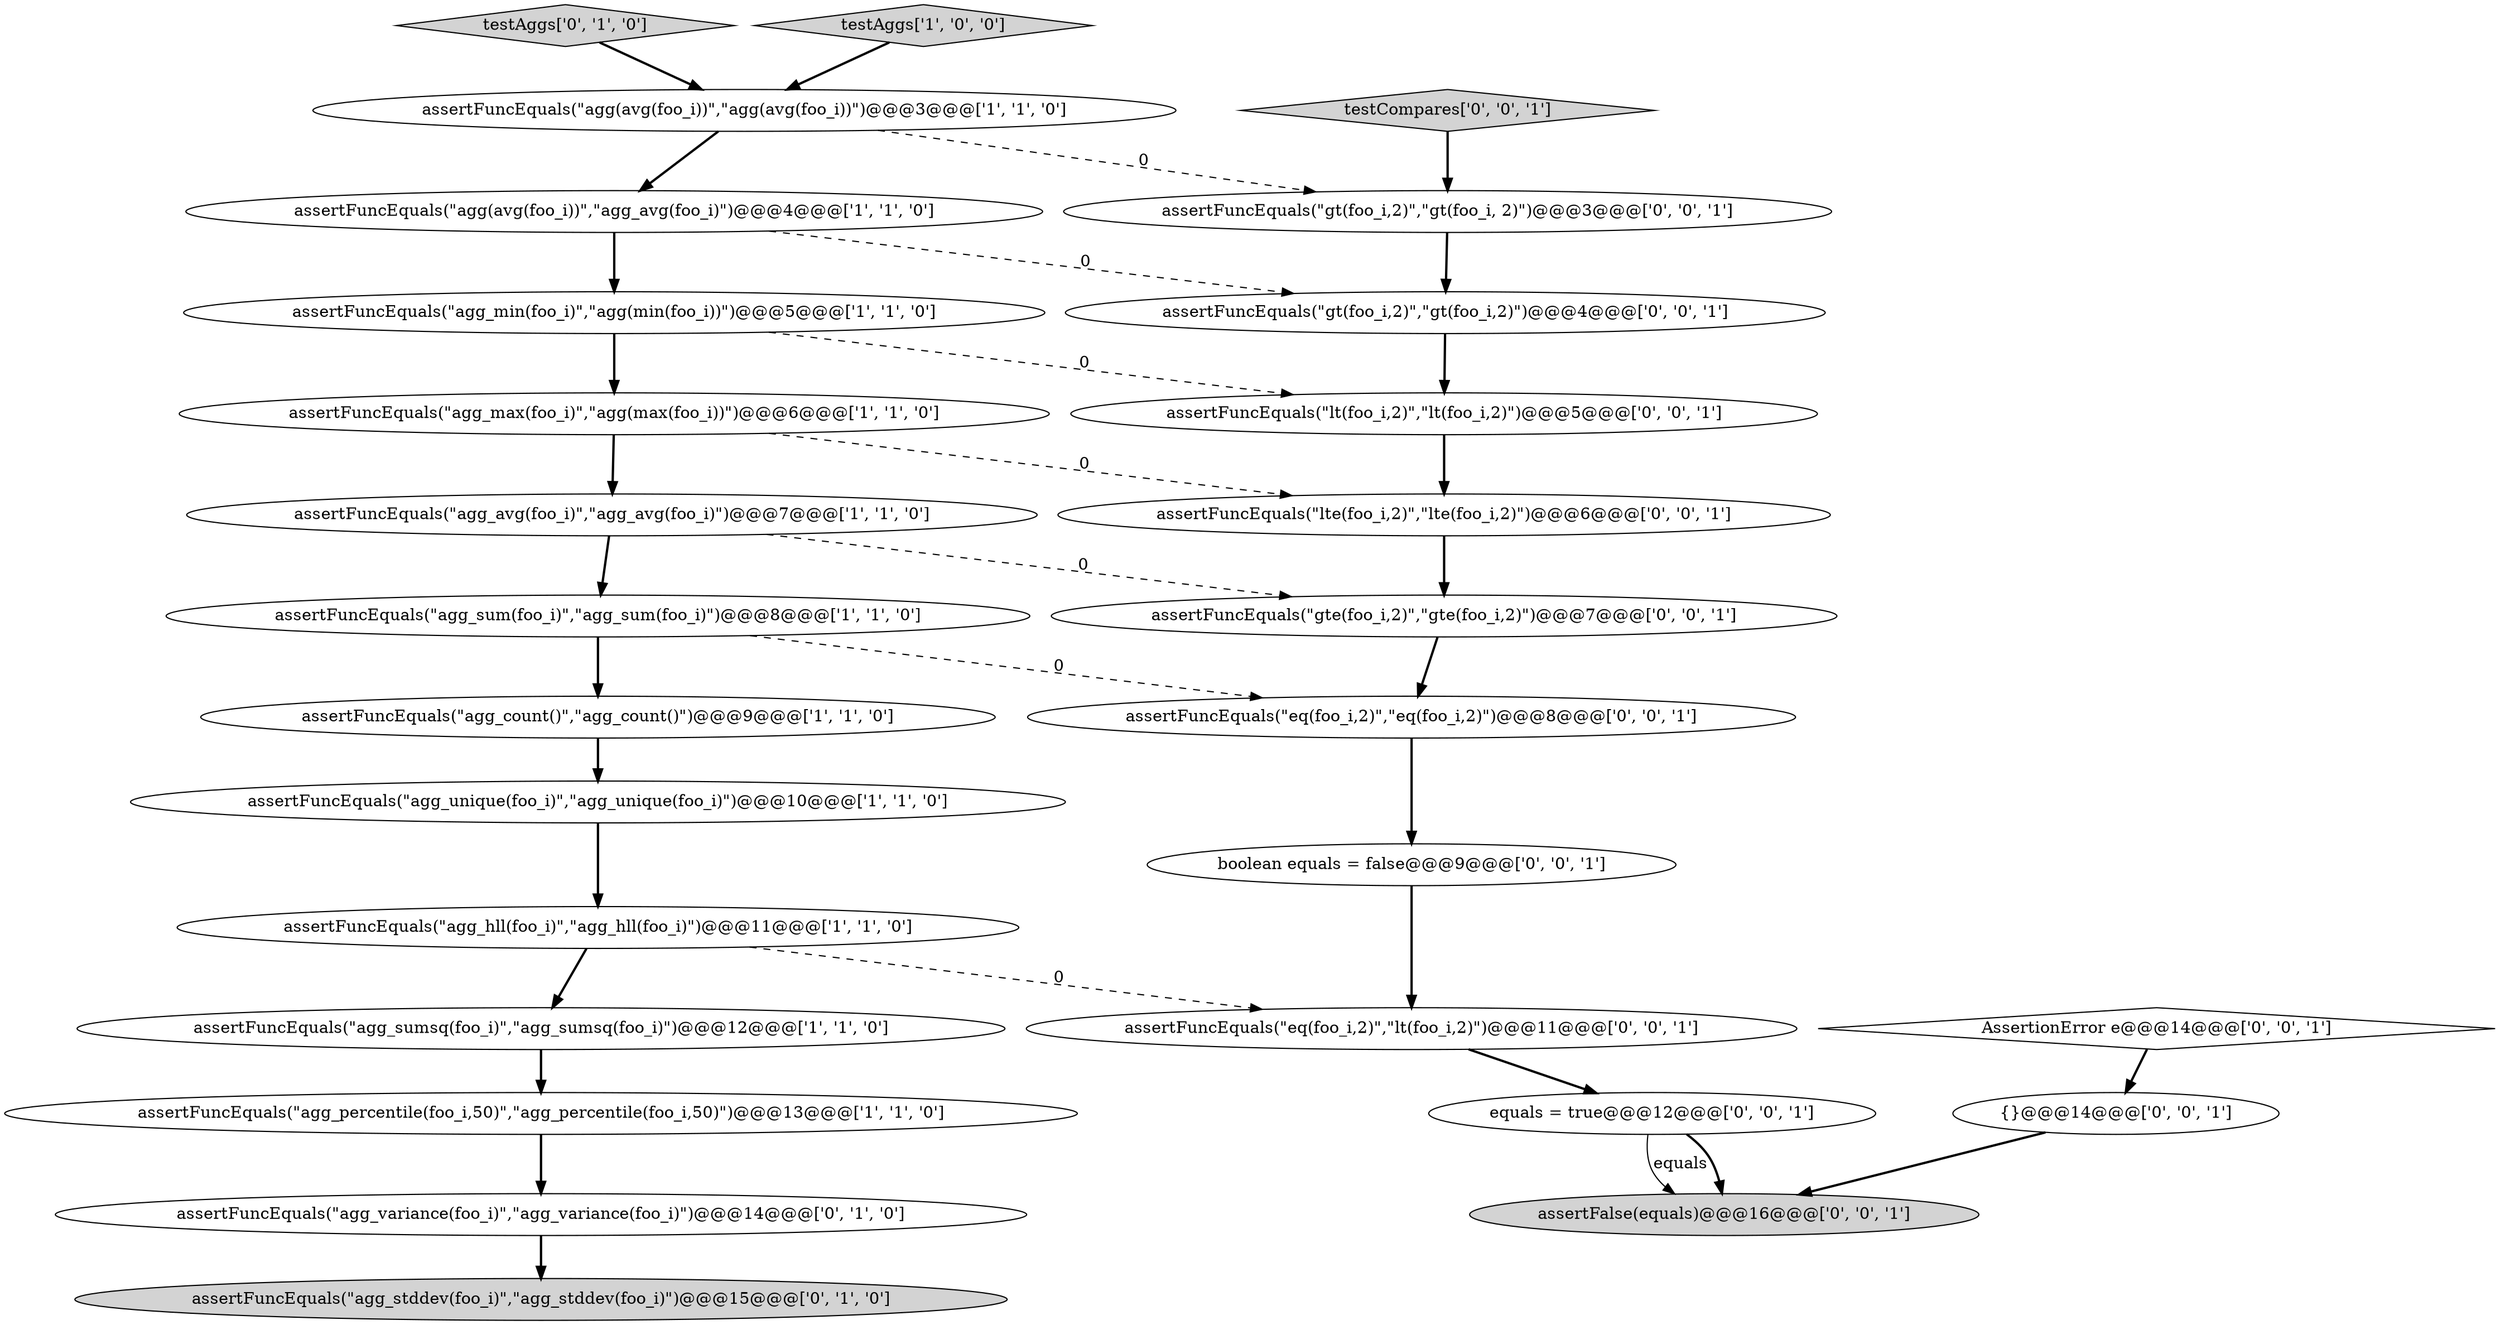 digraph {
24 [style = filled, label = "assertFuncEquals(\"eq(foo_i,2)\",\"eq(foo_i,2)\")@@@8@@@['0', '0', '1']", fillcolor = white, shape = ellipse image = "AAA0AAABBB3BBB"];
6 [style = filled, label = "assertFuncEquals(\"agg_percentile(foo_i,50)\",\"agg_percentile(foo_i,50)\")@@@13@@@['1', '1', '0']", fillcolor = white, shape = ellipse image = "AAA0AAABBB1BBB"];
4 [style = filled, label = "assertFuncEquals(\"agg_sumsq(foo_i)\",\"agg_sumsq(foo_i)\")@@@12@@@['1', '1', '0']", fillcolor = white, shape = ellipse image = "AAA0AAABBB1BBB"];
14 [style = filled, label = "testAggs['0', '1', '0']", fillcolor = lightgray, shape = diamond image = "AAA0AAABBB2BBB"];
17 [style = filled, label = "equals = true@@@12@@@['0', '0', '1']", fillcolor = white, shape = ellipse image = "AAA0AAABBB3BBB"];
26 [style = filled, label = "assertFuncEquals(\"gt(foo_i,2)\",\"gt(foo_i,2)\")@@@4@@@['0', '0', '1']", fillcolor = white, shape = ellipse image = "AAA0AAABBB3BBB"];
11 [style = filled, label = "assertFuncEquals(\"agg_unique(foo_i)\",\"agg_unique(foo_i)\")@@@10@@@['1', '1', '0']", fillcolor = white, shape = ellipse image = "AAA0AAABBB1BBB"];
3 [style = filled, label = "assertFuncEquals(\"agg_hll(foo_i)\",\"agg_hll(foo_i)\")@@@11@@@['1', '1', '0']", fillcolor = white, shape = ellipse image = "AAA0AAABBB1BBB"];
7 [style = filled, label = "testAggs['1', '0', '0']", fillcolor = lightgray, shape = diamond image = "AAA0AAABBB1BBB"];
2 [style = filled, label = "assertFuncEquals(\"agg_avg(foo_i)\",\"agg_avg(foo_i)\")@@@7@@@['1', '1', '0']", fillcolor = white, shape = ellipse image = "AAA0AAABBB1BBB"];
12 [style = filled, label = "assertFuncEquals(\"agg_variance(foo_i)\",\"agg_variance(foo_i)\")@@@14@@@['0', '1', '0']", fillcolor = white, shape = ellipse image = "AAA1AAABBB2BBB"];
10 [style = filled, label = "assertFuncEquals(\"agg_min(foo_i)\",\"agg(min(foo_i))\")@@@5@@@['1', '1', '0']", fillcolor = white, shape = ellipse image = "AAA0AAABBB1BBB"];
8 [style = filled, label = "assertFuncEquals(\"agg_sum(foo_i)\",\"agg_sum(foo_i)\")@@@8@@@['1', '1', '0']", fillcolor = white, shape = ellipse image = "AAA0AAABBB1BBB"];
13 [style = filled, label = "assertFuncEquals(\"agg_stddev(foo_i)\",\"agg_stddev(foo_i)\")@@@15@@@['0', '1', '0']", fillcolor = lightgray, shape = ellipse image = "AAA1AAABBB2BBB"];
22 [style = filled, label = "assertFuncEquals(\"lte(foo_i,2)\",\"lte(foo_i,2)\")@@@6@@@['0', '0', '1']", fillcolor = white, shape = ellipse image = "AAA0AAABBB3BBB"];
0 [style = filled, label = "assertFuncEquals(\"agg(avg(foo_i))\",\"agg(avg(foo_i))\")@@@3@@@['1', '1', '0']", fillcolor = white, shape = ellipse image = "AAA0AAABBB1BBB"];
5 [style = filled, label = "assertFuncEquals(\"agg_count()\",\"agg_count()\")@@@9@@@['1', '1', '0']", fillcolor = white, shape = ellipse image = "AAA0AAABBB1BBB"];
19 [style = filled, label = "assertFuncEquals(\"gte(foo_i,2)\",\"gte(foo_i,2)\")@@@7@@@['0', '0', '1']", fillcolor = white, shape = ellipse image = "AAA0AAABBB3BBB"];
20 [style = filled, label = "assertFuncEquals(\"gt(foo_i,2)\",\"gt(foo_i, 2)\")@@@3@@@['0', '0', '1']", fillcolor = white, shape = ellipse image = "AAA0AAABBB3BBB"];
18 [style = filled, label = "testCompares['0', '0', '1']", fillcolor = lightgray, shape = diamond image = "AAA0AAABBB3BBB"];
15 [style = filled, label = "{}@@@14@@@['0', '0', '1']", fillcolor = white, shape = ellipse image = "AAA0AAABBB3BBB"];
23 [style = filled, label = "assertFalse(equals)@@@16@@@['0', '0', '1']", fillcolor = lightgray, shape = ellipse image = "AAA0AAABBB3BBB"];
16 [style = filled, label = "assertFuncEquals(\"eq(foo_i,2)\",\"lt(foo_i,2)\")@@@11@@@['0', '0', '1']", fillcolor = white, shape = ellipse image = "AAA0AAABBB3BBB"];
9 [style = filled, label = "assertFuncEquals(\"agg(avg(foo_i))\",\"agg_avg(foo_i)\")@@@4@@@['1', '1', '0']", fillcolor = white, shape = ellipse image = "AAA0AAABBB1BBB"];
21 [style = filled, label = "assertFuncEquals(\"lt(foo_i,2)\",\"lt(foo_i,2)\")@@@5@@@['0', '0', '1']", fillcolor = white, shape = ellipse image = "AAA0AAABBB3BBB"];
25 [style = filled, label = "AssertionError e@@@14@@@['0', '0', '1']", fillcolor = white, shape = diamond image = "AAA0AAABBB3BBB"];
27 [style = filled, label = "boolean equals = false@@@9@@@['0', '0', '1']", fillcolor = white, shape = ellipse image = "AAA0AAABBB3BBB"];
1 [style = filled, label = "assertFuncEquals(\"agg_max(foo_i)\",\"agg(max(foo_i))\")@@@6@@@['1', '1', '0']", fillcolor = white, shape = ellipse image = "AAA0AAABBB1BBB"];
11->3 [style = bold, label=""];
4->6 [style = bold, label=""];
22->19 [style = bold, label=""];
26->21 [style = bold, label=""];
18->20 [style = bold, label=""];
8->5 [style = bold, label=""];
17->23 [style = solid, label="equals"];
21->22 [style = bold, label=""];
3->16 [style = dashed, label="0"];
1->22 [style = dashed, label="0"];
15->23 [style = bold, label=""];
0->9 [style = bold, label=""];
10->21 [style = dashed, label="0"];
8->24 [style = dashed, label="0"];
14->0 [style = bold, label=""];
9->26 [style = dashed, label="0"];
19->24 [style = bold, label=""];
0->20 [style = dashed, label="0"];
27->16 [style = bold, label=""];
12->13 [style = bold, label=""];
2->8 [style = bold, label=""];
10->1 [style = bold, label=""];
2->19 [style = dashed, label="0"];
5->11 [style = bold, label=""];
7->0 [style = bold, label=""];
6->12 [style = bold, label=""];
17->23 [style = bold, label=""];
16->17 [style = bold, label=""];
24->27 [style = bold, label=""];
20->26 [style = bold, label=""];
1->2 [style = bold, label=""];
3->4 [style = bold, label=""];
25->15 [style = bold, label=""];
9->10 [style = bold, label=""];
}
